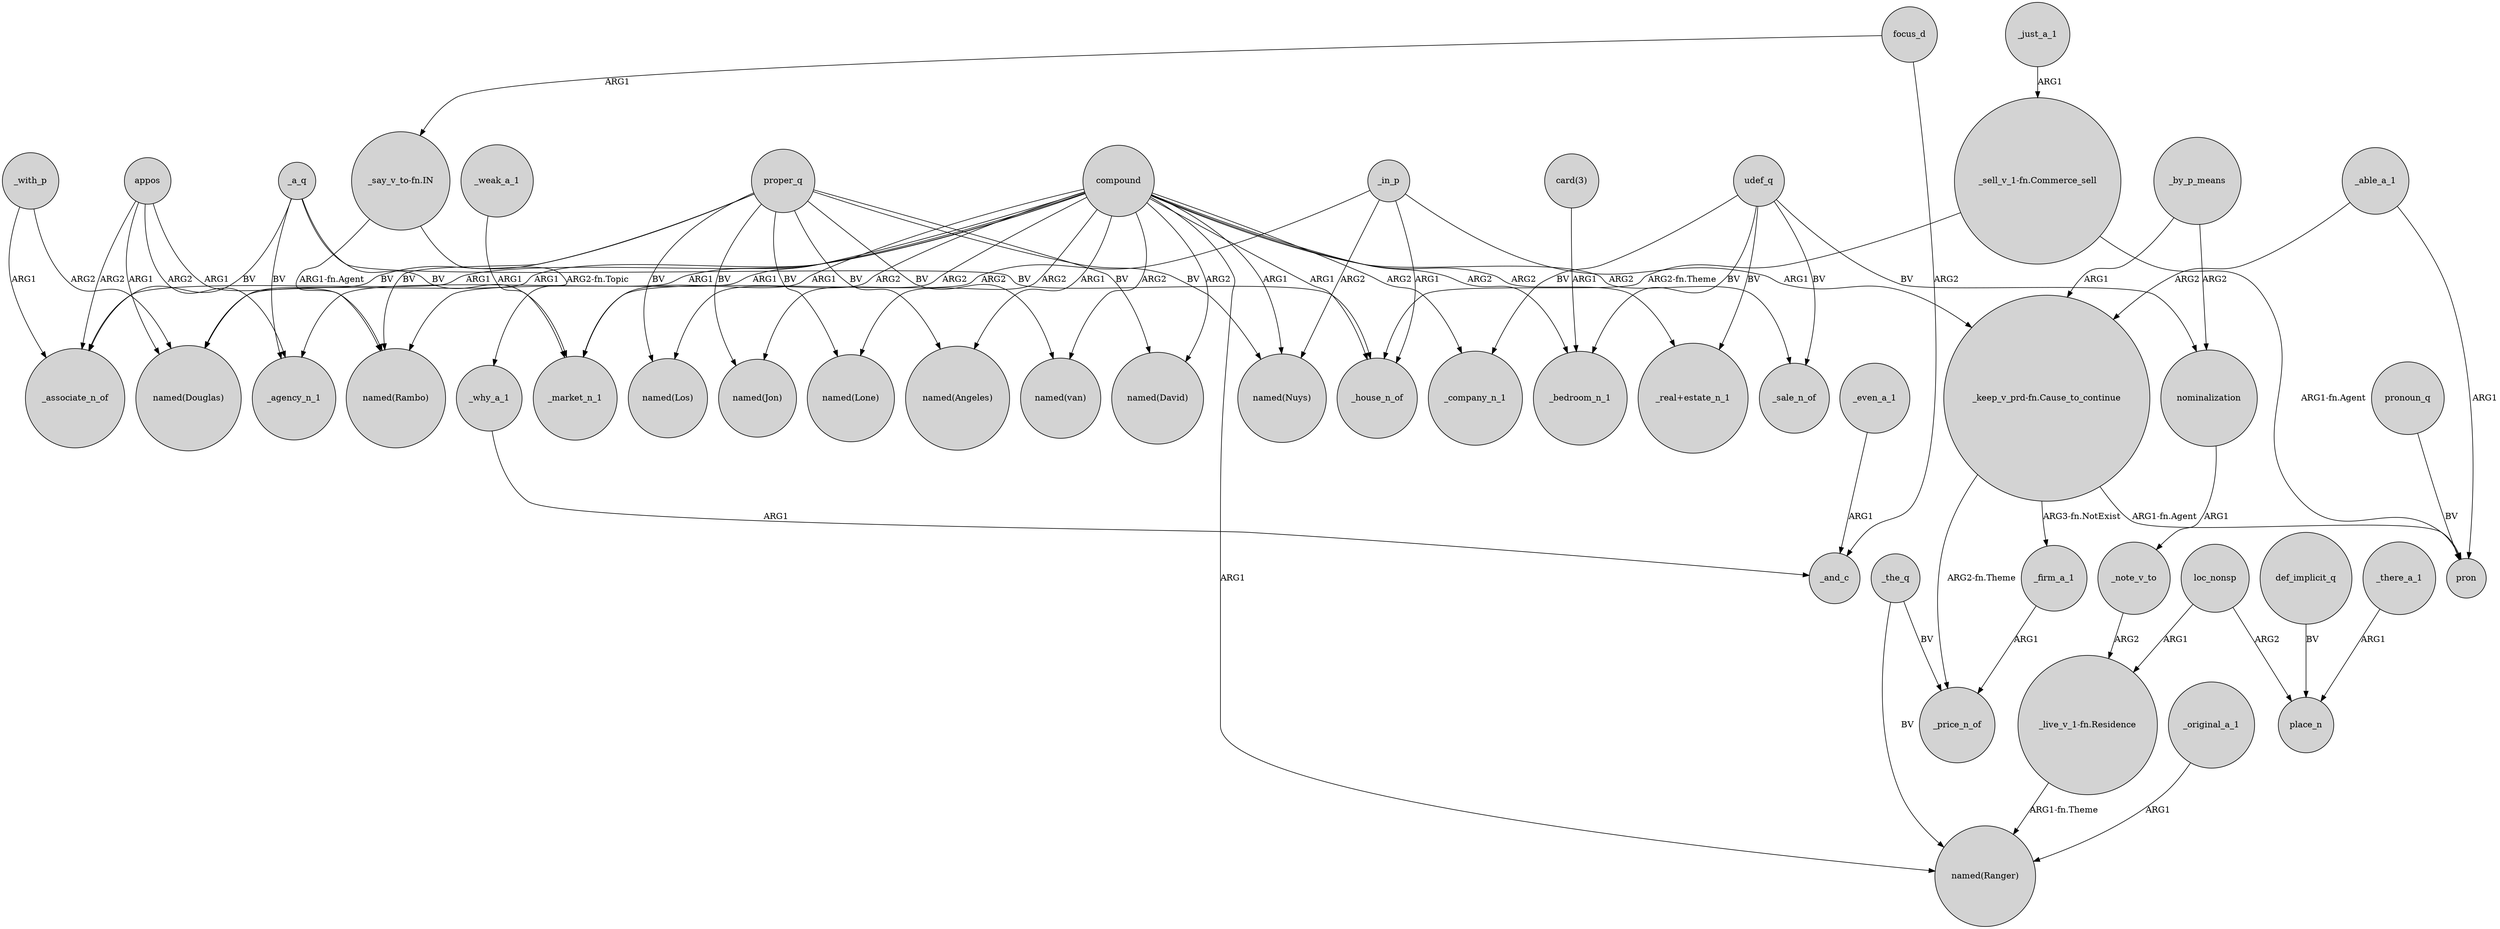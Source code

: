 digraph {
	node [shape=circle style=filled]
	"card(3)" -> _bedroom_n_1 [label=ARG1]
	compound -> "named(Douglas)" [label=ARG1]
	udef_q -> _company_n_1 [label=BV]
	_why_a_1 -> _and_c [label=ARG1]
	_in_p -> "named(Nuys)" [label=ARG2]
	_weak_a_1 -> _market_n_1 [label=ARG1]
	compound -> _agency_n_1 [label=ARG1]
	_firm_a_1 -> _price_n_of [label=ARG1]
	_by_p_means -> nominalization [label=ARG2]
	_with_p -> "named(Douglas)" [label=ARG2]
	_note_v_to -> "_live_v_1-fn.Residence" [label=ARG2]
	"_keep_v_prd-fn.Cause_to_continue" -> pron [label="ARG1-fn.Agent"]
	compound -> "named(Los)" [label=ARG2]
	compound -> _bedroom_n_1 [label=ARG2]
	"_say_v_to-fn.IN" -> "named(Rambo)" [label="ARG1-fn.Agent"]
	_in_p -> _house_n_of [label=ARG1]
	compound -> _company_n_1 [label=ARG2]
	proper_q -> "named(Lone)" [label=BV]
	proper_q -> "named(Los)" [label=BV]
	proper_q -> "named(van)" [label=BV]
	_able_a_1 -> "_keep_v_prd-fn.Cause_to_continue" [label=ARG2]
	"_live_v_1-fn.Residence" -> "named(Ranger)" [label="ARG1-fn.Theme"]
	def_implicit_q -> place_n [label=BV]
	compound -> "named(Jon)" [label=ARG2]
	_the_q -> _price_n_of [label=BV]
	compound -> _associate_n_of [label=ARG1]
	appos -> "named(Douglas)" [label=ARG1]
	appos -> "named(Rambo)" [label=ARG1]
	focus_d -> _and_c [label=ARG2]
	compound -> "_real+estate_n_1" [label=ARG2]
	proper_q -> "named(Rambo)" [label=BV]
	compound -> "named(Angeles)" [label=ARG1]
	appos -> _agency_n_1 [label=ARG2]
	pronoun_q -> pron [label=BV]
	_a_q -> _house_n_of [label=BV]
	compound -> "named(Ranger)" [label=ARG1]
	compound -> _sale_n_of [label=ARG2]
	compound -> _house_n_of [label=ARG1]
	"_keep_v_prd-fn.Cause_to_continue" -> _price_n_of [label="ARG2-fn.Theme"]
	appos -> _associate_n_of [label=ARG2]
	_by_p_means -> "_keep_v_prd-fn.Cause_to_continue" [label=ARG1]
	compound -> "named(David)" [label=ARG2]
	_just_a_1 -> "_sell_v_1-fn.Commerce_sell" [label=ARG1]
	udef_q -> "_real+estate_n_1" [label=BV]
	_with_p -> _associate_n_of [label=ARG1]
	"_sell_v_1-fn.Commerce_sell" -> _house_n_of [label="ARG2-fn.Theme"]
	udef_q -> nominalization [label=BV]
	compound -> "named(Nuys)" [label=ARG1]
	loc_nonsp -> "_live_v_1-fn.Residence" [label=ARG1]
	_a_q -> _market_n_1 [label=BV]
	udef_q -> _bedroom_n_1 [label=BV]
	udef_q -> _sale_n_of [label=BV]
	_a_q -> _agency_n_1 [label=BV]
	_even_a_1 -> _and_c [label=ARG1]
	compound -> "named(van)" [label=ARG2]
	"_keep_v_prd-fn.Cause_to_continue" -> _firm_a_1 [label="ARG3-fn.NotExist"]
	proper_q -> "named(Nuys)" [label=BV]
	_in_p -> "_keep_v_prd-fn.Cause_to_continue" [label=ARG1]
	_in_p -> _market_n_1 [label=ARG2]
	nominalization -> _note_v_to [label=ARG1]
	_the_q -> "named(Ranger)" [label=BV]
	loc_nonsp -> place_n [label=ARG2]
	proper_q -> "named(Angeles)" [label=BV]
	"_sell_v_1-fn.Commerce_sell" -> pron [label="ARG1-fn.Agent"]
	compound -> _market_n_1 [label=ARG1]
	compound -> "named(Rambo)" [label=ARG1]
	_a_q -> _associate_n_of [label=BV]
	_original_a_1 -> "named(Ranger)" [label=ARG1]
	proper_q -> "named(David)" [label=BV]
	"_say_v_to-fn.IN" -> _why_a_1 [label="ARG2-fn.Topic"]
	proper_q -> "named(Jon)" [label=BV]
	_able_a_1 -> pron [label=ARG1]
	_there_a_1 -> place_n [label=ARG1]
	compound -> "named(Lone)" [label=ARG2]
	focus_d -> "_say_v_to-fn.IN" [label=ARG1]
	proper_q -> "named(Douglas)" [label=BV]
}
